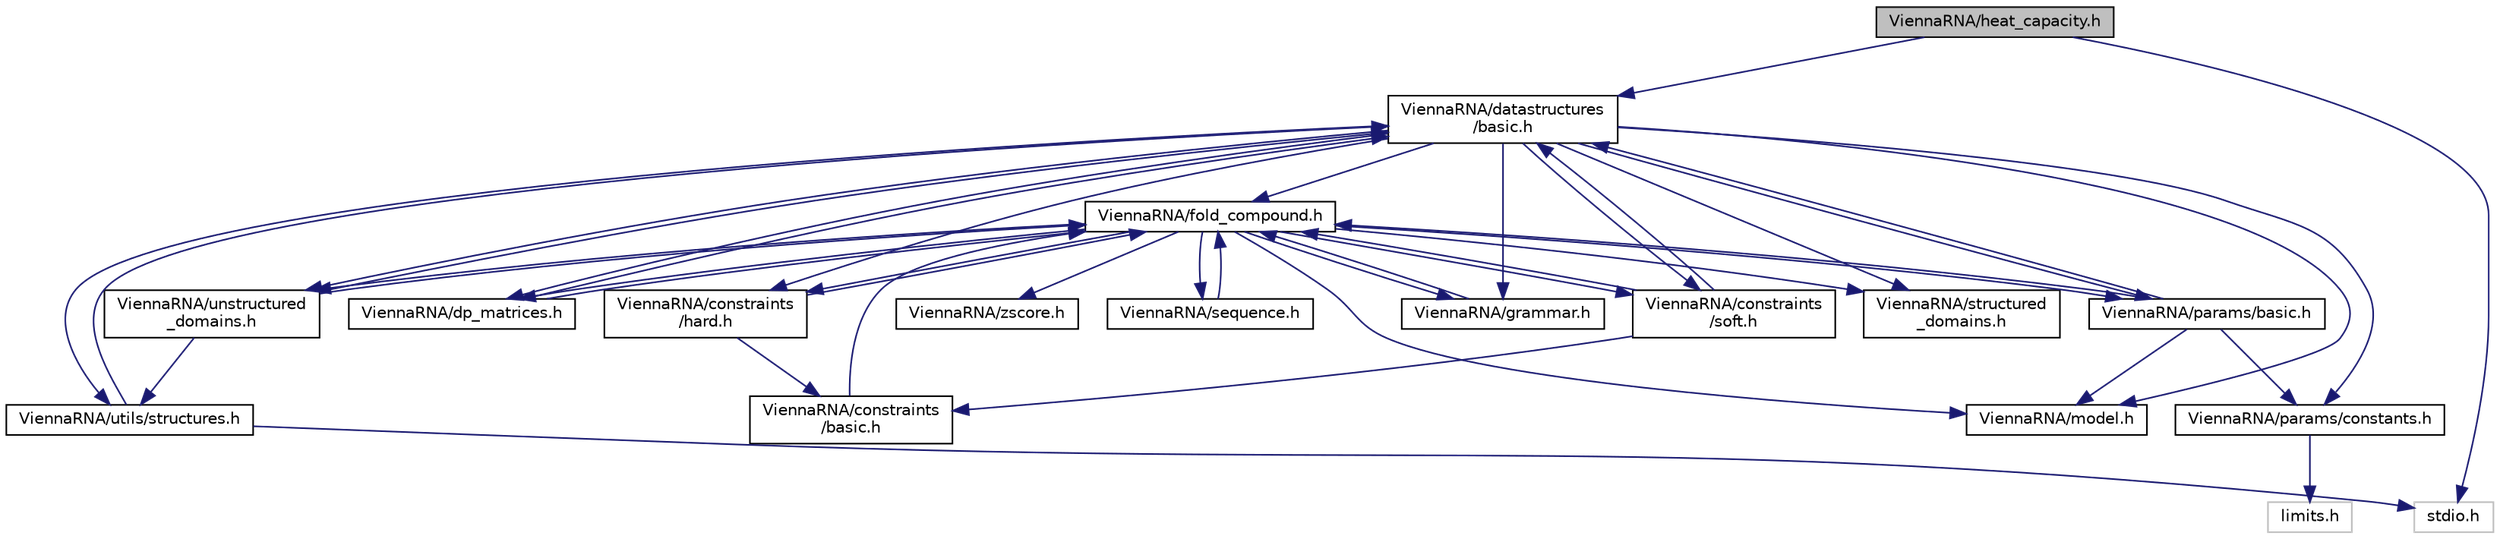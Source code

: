 digraph "ViennaRNA/heat_capacity.h"
{
 // INTERACTIVE_SVG=YES
 // LATEX_PDF_SIZE
  bgcolor="transparent";
  edge [fontname="Helvetica",fontsize="10",labelfontname="Helvetica",labelfontsize="10"];
  node [fontname="Helvetica",fontsize="10",shape=record];
  Node1 [label="ViennaRNA/heat_capacity.h",height=0.2,width=0.4,color="black", fillcolor="grey75", style="filled", fontcolor="black",tooltip="Compute heat capacity for an RNA."];
  Node1 -> Node2 [color="midnightblue",fontsize="10",style="solid"];
  Node2 [label="stdio.h",height=0.2,width=0.4,color="grey75",tooltip=" "];
  Node1 -> Node3 [color="midnightblue",fontsize="10",style="solid"];
  Node3 [label="ViennaRNA/datastructures\l/basic.h",height=0.2,width=0.4,color="black",URL="$datastructures_2basic_8h.html",tooltip="Various data structures and pre-processor macros."];
  Node3 -> Node4 [color="midnightblue",fontsize="10",style="solid"];
  Node4 [label="ViennaRNA/params/constants.h",height=0.2,width=0.4,color="black",URL="$constants_8h.html",tooltip="Energy parameter constants."];
  Node4 -> Node5 [color="midnightblue",fontsize="10",style="solid"];
  Node5 [label="limits.h",height=0.2,width=0.4,color="grey75",tooltip=" "];
  Node3 -> Node6 [color="midnightblue",fontsize="10",style="solid"];
  Node6 [label="ViennaRNA/fold_compound.h",height=0.2,width=0.4,color="black",URL="$fold__compound_8h.html",tooltip="The Basic Fold Compound API."];
  Node6 -> Node7 [color="midnightblue",fontsize="10",style="solid"];
  Node7 [label="ViennaRNA/model.h",height=0.2,width=0.4,color="black",URL="$model_8h.html",tooltip="The model details data structure and its corresponding modifiers."];
  Node6 -> Node8 [color="midnightblue",fontsize="10",style="solid"];
  Node8 [label="ViennaRNA/params/basic.h",height=0.2,width=0.4,color="black",URL="$params_2basic_8h.html",tooltip="Functions to deal with sets of energy parameters."];
  Node8 -> Node4 [color="midnightblue",fontsize="10",style="solid"];
  Node8 -> Node3 [color="midnightblue",fontsize="10",style="solid"];
  Node8 -> Node6 [color="midnightblue",fontsize="10",style="solid"];
  Node8 -> Node7 [color="midnightblue",fontsize="10",style="solid"];
  Node6 -> Node9 [color="midnightblue",fontsize="10",style="solid"];
  Node9 [label="ViennaRNA/sequence.h",height=0.2,width=0.4,color="black",URL="$sequence_8h.html",tooltip="Functions and data structures related to sequence representations ,."];
  Node9 -> Node6 [color="midnightblue",fontsize="10",style="solid"];
  Node6 -> Node10 [color="midnightblue",fontsize="10",style="solid"];
  Node10 [label="ViennaRNA/dp_matrices.h",height=0.2,width=0.4,color="black",URL="$dp__matrices_8h.html",tooltip="Functions to deal with standard dynamic programming (DP) matrices."];
  Node10 -> Node3 [color="midnightblue",fontsize="10",style="solid"];
  Node10 -> Node6 [color="midnightblue",fontsize="10",style="solid"];
  Node6 -> Node11 [color="midnightblue",fontsize="10",style="solid"];
  Node11 [label="ViennaRNA/constraints\l/hard.h",height=0.2,width=0.4,color="black",URL="$hard_8h.html",tooltip="Functions and data structures for handling of secondary structure hard constraints."];
  Node11 -> Node6 [color="midnightblue",fontsize="10",style="solid"];
  Node11 -> Node12 [color="midnightblue",fontsize="10",style="solid"];
  Node12 [label="ViennaRNA/constraints\l/basic.h",height=0.2,width=0.4,color="black",URL="$constraints_2basic_8h.html",tooltip="Functions and data structures for constraining secondary structure predictions and evaluation."];
  Node12 -> Node6 [color="midnightblue",fontsize="10",style="solid"];
  Node6 -> Node13 [color="midnightblue",fontsize="10",style="solid"];
  Node13 [label="ViennaRNA/constraints\l/soft.h",height=0.2,width=0.4,color="black",URL="$soft_8h.html",tooltip="Functions and data structures for secondary structure soft constraints."];
  Node13 -> Node3 [color="midnightblue",fontsize="10",style="solid"];
  Node13 -> Node6 [color="midnightblue",fontsize="10",style="solid"];
  Node13 -> Node12 [color="midnightblue",fontsize="10",style="solid"];
  Node6 -> Node14 [color="midnightblue",fontsize="10",style="solid"];
  Node14 [label="ViennaRNA/grammar.h",height=0.2,width=0.4,color="black",URL="$grammar_8h.html",tooltip="Implementations for the RNA folding grammar."];
  Node14 -> Node6 [color="midnightblue",fontsize="10",style="solid"];
  Node6 -> Node15 [color="midnightblue",fontsize="10",style="solid"];
  Node15 [label="ViennaRNA/structured\l_domains.h",height=0.2,width=0.4,color="black",URL="$structured__domains_8h.html",tooltip="This module provides interfaces that deal with additional structured domains in the folding grammar."];
  Node6 -> Node16 [color="midnightblue",fontsize="10",style="solid"];
  Node16 [label="ViennaRNA/unstructured\l_domains.h",height=0.2,width=0.4,color="black",URL="$unstructured__domains_8h.html",tooltip="Functions to modify unstructured domains, e.g. to incorporate ligands binding to unpaired stretches."];
  Node16 -> Node3 [color="midnightblue",fontsize="10",style="solid"];
  Node16 -> Node6 [color="midnightblue",fontsize="10",style="solid"];
  Node16 -> Node17 [color="midnightblue",fontsize="10",style="solid"];
  Node17 [label="ViennaRNA/utils/structures.h",height=0.2,width=0.4,color="black",URL="$utils_2structures_8h.html",tooltip="Various utility- and helper-functions for secondary structure parsing, converting,..."];
  Node17 -> Node2 [color="midnightblue",fontsize="10",style="solid"];
  Node17 -> Node3 [color="midnightblue",fontsize="10",style="solid"];
  Node6 -> Node18 [color="midnightblue",fontsize="10",style="solid"];
  Node18 [label="ViennaRNA/zscore.h",height=0.2,width=0.4,color="black",URL="$zscore_8h_source.html",tooltip=" "];
  Node3 -> Node7 [color="midnightblue",fontsize="10",style="solid"];
  Node3 -> Node8 [color="midnightblue",fontsize="10",style="solid"];
  Node3 -> Node10 [color="midnightblue",fontsize="10",style="solid"];
  Node3 -> Node11 [color="midnightblue",fontsize="10",style="solid"];
  Node3 -> Node13 [color="midnightblue",fontsize="10",style="solid"];
  Node3 -> Node14 [color="midnightblue",fontsize="10",style="solid"];
  Node3 -> Node15 [color="midnightblue",fontsize="10",style="solid"];
  Node3 -> Node16 [color="midnightblue",fontsize="10",style="solid"];
  Node3 -> Node17 [color="midnightblue",fontsize="10",style="solid"];
}
